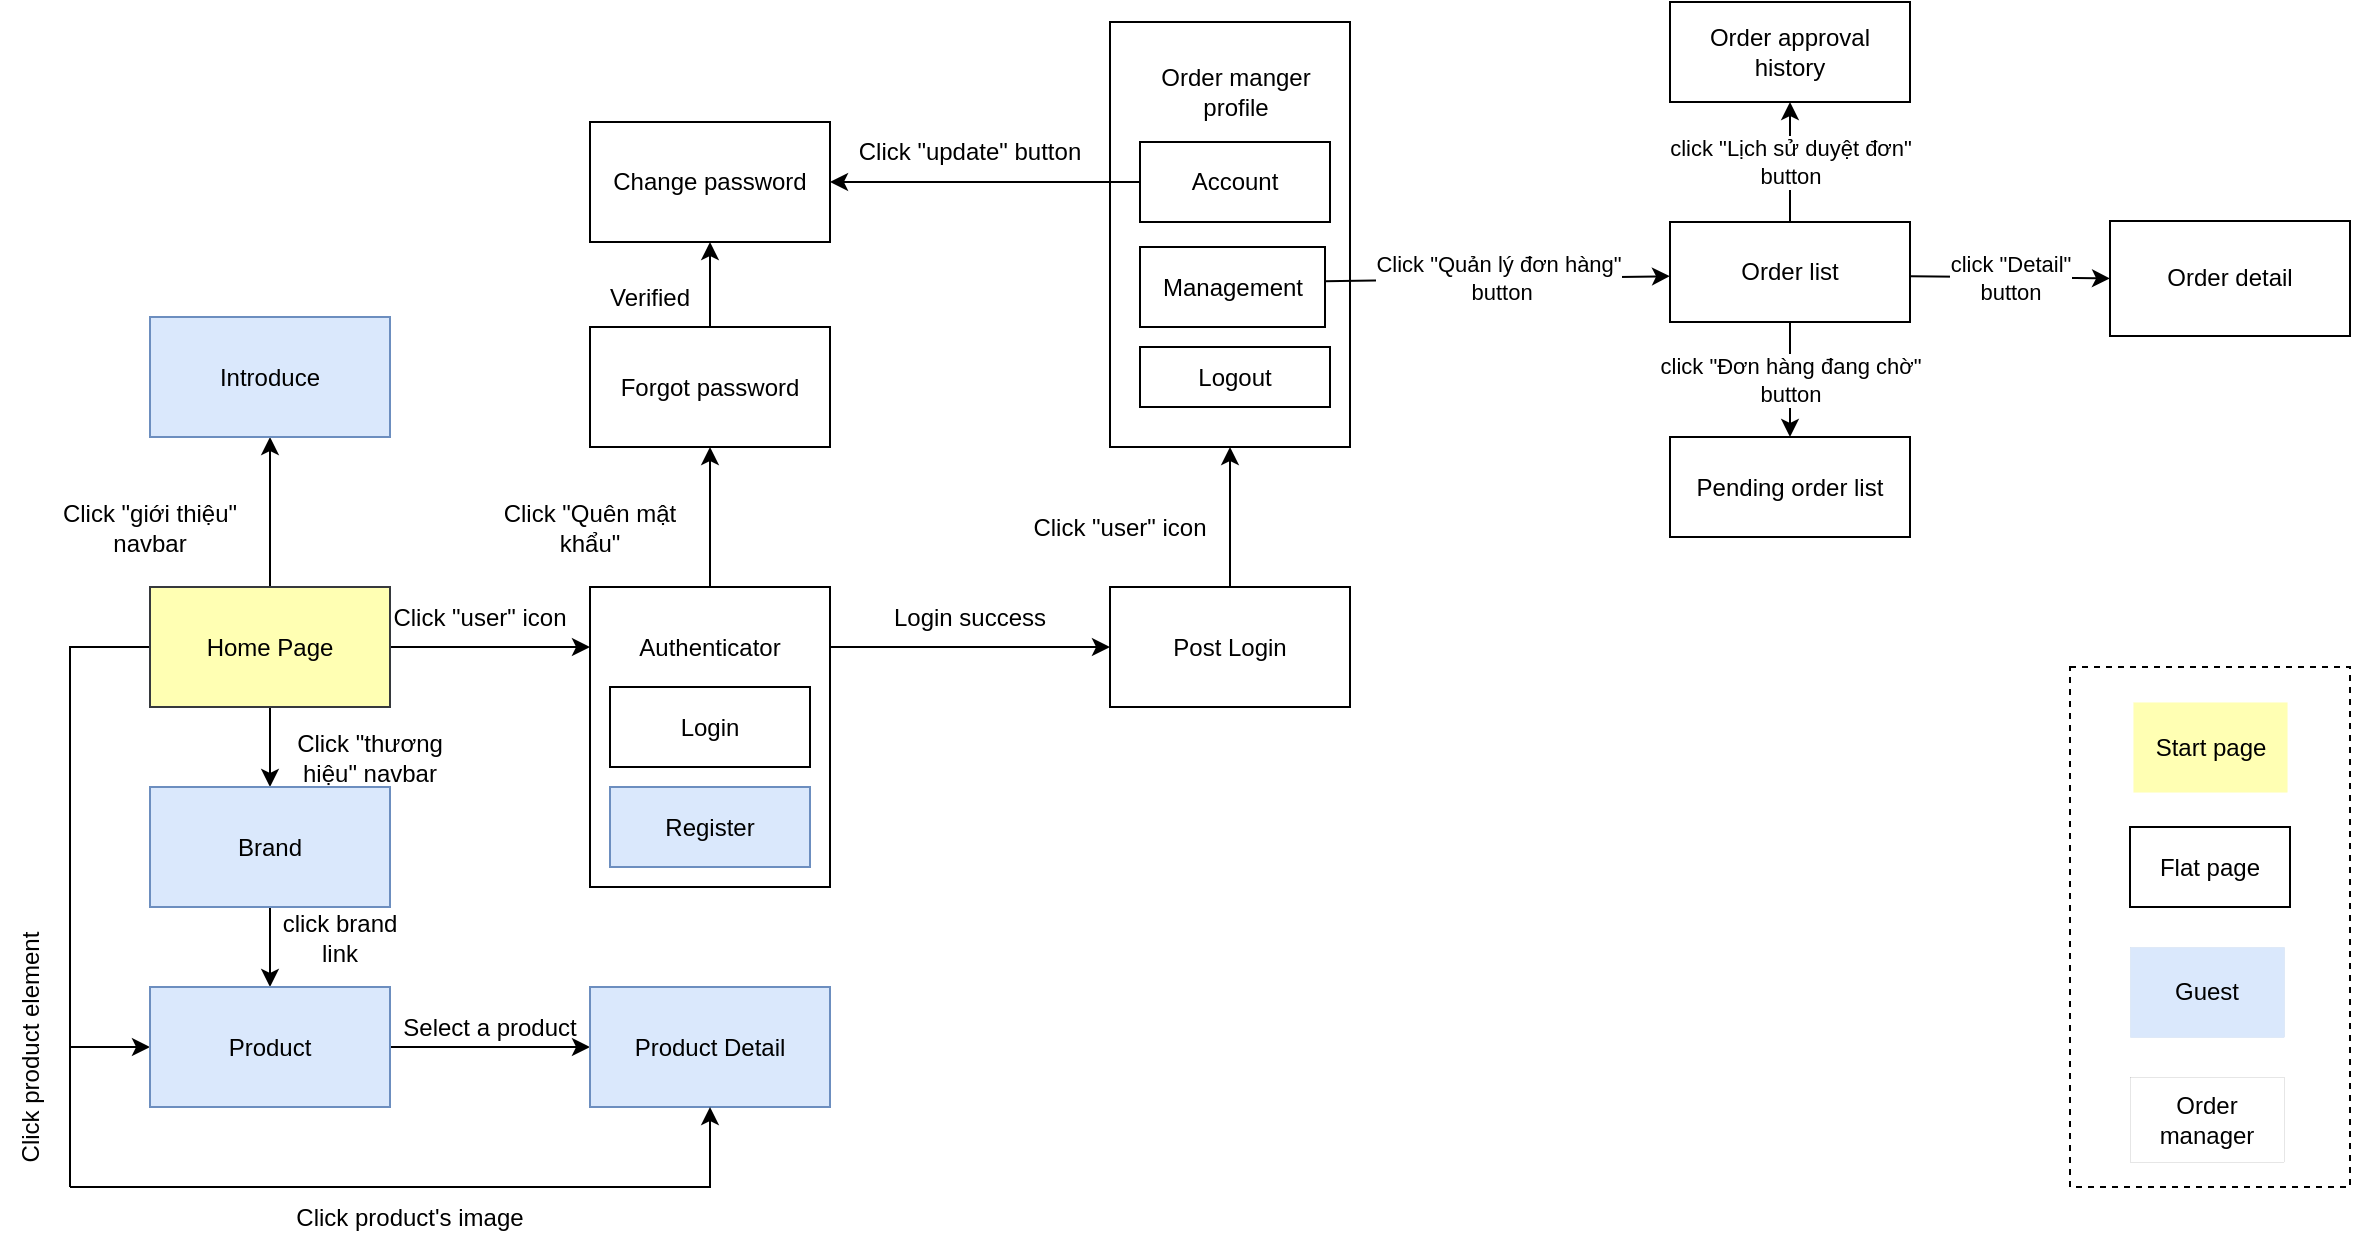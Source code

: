 <mxfile version="21.7.5" type="device">
  <diagram id="_5H-L2p9wcAScAushxqT" name="Trang-1">
    <mxGraphModel dx="744" dy="932" grid="1" gridSize="10" guides="1" tooltips="1" connect="1" arrows="1" fold="1" page="1" pageScale="1" pageWidth="850" pageHeight="1100" math="0" shadow="0">
      <root>
        <mxCell id="0" />
        <mxCell id="1" parent="0" />
        <mxCell id="MCsUvH6jt3mRJvjkBpip-10" style="edgeStyle=orthogonalEdgeStyle;rounded=0;orthogonalLoop=1;jettySize=auto;html=1;entryX=0;entryY=0.5;entryDx=0;entryDy=0;" parent="1" target="MCsUvH6jt3mRJvjkBpip-13" edge="1">
          <mxGeometry relative="1" as="geometry">
            <mxPoint x="1420" y="672.5" as="targetPoint" />
            <Array as="points">
              <mxPoint x="1350" y="672.5" />
              <mxPoint x="1350" y="672.5" />
            </Array>
            <mxPoint x="1340.0" y="672.529" as="sourcePoint" />
          </mxGeometry>
        </mxCell>
        <mxCell id="MCsUvH6jt3mRJvjkBpip-13" value="Post Login" style="rounded=0;whiteSpace=wrap;html=1;" parent="1" vertex="1">
          <mxGeometry x="1480" y="642.5" width="120" height="60" as="geometry" />
        </mxCell>
        <mxCell id="MCsUvH6jt3mRJvjkBpip-18" value="" style="rounded=0;whiteSpace=wrap;html=1;" parent="1" vertex="1">
          <mxGeometry x="1480" y="360" width="120" height="212.5" as="geometry" />
        </mxCell>
        <mxCell id="MCsUvH6jt3mRJvjkBpip-19" value="Order manger profile" style="text;html=1;strokeColor=none;fillColor=none;align=center;verticalAlign=middle;whiteSpace=wrap;rounded=0;" parent="1" vertex="1">
          <mxGeometry x="1497.5" y="380" width="90" height="30" as="geometry" />
        </mxCell>
        <mxCell id="MCsUvH6jt3mRJvjkBpip-22" value="Account" style="rounded=0;whiteSpace=wrap;html=1;" parent="1" vertex="1">
          <mxGeometry x="1495" y="420" width="95" height="40" as="geometry" />
        </mxCell>
        <mxCell id="MCsUvH6jt3mRJvjkBpip-23" value="" style="endArrow=classic;html=1;rounded=0;exitX=0.5;exitY=0;exitDx=0;exitDy=0;entryX=0.5;entryY=1;entryDx=0;entryDy=0;" parent="1" source="MCsUvH6jt3mRJvjkBpip-13" target="MCsUvH6jt3mRJvjkBpip-18" edge="1">
          <mxGeometry width="50" height="50" relative="1" as="geometry">
            <mxPoint x="1460" y="532.5" as="sourcePoint" />
            <mxPoint x="1510" y="482.5" as="targetPoint" />
          </mxGeometry>
        </mxCell>
        <mxCell id="MCsUvH6jt3mRJvjkBpip-24" value="" style="endArrow=classic;html=1;rounded=0;entryX=1;entryY=0.5;entryDx=0;entryDy=0;exitX=0;exitY=0.5;exitDx=0;exitDy=0;" parent="1" source="MCsUvH6jt3mRJvjkBpip-22" edge="1">
          <mxGeometry width="50" height="50" relative="1" as="geometry">
            <mxPoint x="1400" y="422.5" as="sourcePoint" />
            <mxPoint x="1340.0" y="440" as="targetPoint" />
          </mxGeometry>
        </mxCell>
        <mxCell id="MCsUvH6jt3mRJvjkBpip-38" value="Logout" style="rounded=0;whiteSpace=wrap;html=1;" parent="1" vertex="1">
          <mxGeometry x="1495" y="522.5" width="95" height="30" as="geometry" />
        </mxCell>
        <mxCell id="MCsUvH6jt3mRJvjkBpip-46" value="Management" style="rounded=0;whiteSpace=wrap;html=1;" parent="1" vertex="1">
          <mxGeometry x="1495" y="472.5" width="92.5" height="40" as="geometry" />
        </mxCell>
        <mxCell id="MCsUvH6jt3mRJvjkBpip-68" value="Click &quot;update&quot; button" style="text;html=1;strokeColor=none;fillColor=none;align=center;verticalAlign=middle;whiteSpace=wrap;rounded=0;rotation=0;" parent="1" vertex="1">
          <mxGeometry x="1340" y="410" width="140" height="30" as="geometry" />
        </mxCell>
        <mxCell id="MCsUvH6jt3mRJvjkBpip-71" value="Login success" style="text;html=1;strokeColor=none;fillColor=none;align=center;verticalAlign=middle;whiteSpace=wrap;rounded=0;" parent="1" vertex="1">
          <mxGeometry x="1370" y="642.5" width="80" height="30" as="geometry" />
        </mxCell>
        <mxCell id="MCsUvH6jt3mRJvjkBpip-72" value="Click &quot;user&quot; icon" style="text;html=1;strokeColor=none;fillColor=none;align=center;verticalAlign=middle;whiteSpace=wrap;rounded=0;" parent="1" vertex="1">
          <mxGeometry x="1440" y="597.5" width="90" height="30" as="geometry" />
        </mxCell>
        <mxCell id="MCsUvH6jt3mRJvjkBpip-146" value="" style="rounded=0;whiteSpace=wrap;html=1;dashed=1;" parent="1" vertex="1">
          <mxGeometry x="1960" y="682.5" width="140" height="260" as="geometry" />
        </mxCell>
        <mxCell id="MCsUvH6jt3mRJvjkBpip-147" value="Guest" style="rounded=0;whiteSpace=wrap;html=1;dashed=1;strokeWidth=0;fillColor=#dae8fc;strokeColor=#6c8ebf;" parent="1" vertex="1">
          <mxGeometry x="1990" y="822.5" width="77" height="45" as="geometry" />
        </mxCell>
        <mxCell id="MCsUvH6jt3mRJvjkBpip-148" value="Order manager" style="rounded=0;whiteSpace=wrap;html=1;dashed=1;strokeWidth=0;" parent="1" vertex="1">
          <mxGeometry x="1990" y="887.5" width="77" height="42.5" as="geometry" />
        </mxCell>
        <mxCell id="MCsUvH6jt3mRJvjkBpip-149" value="Flat page" style="rounded=0;whiteSpace=wrap;html=1;strokeWidth=1;perimeterSpacing=1;" parent="1" vertex="1">
          <mxGeometry x="1990" y="762.5" width="80" height="40" as="geometry" />
        </mxCell>
        <mxCell id="MCsUvH6jt3mRJvjkBpip-150" value="Start page" style="rounded=0;whiteSpace=wrap;html=1;dashed=1;strokeWidth=0;fillColor=#FFFFB3;strokeColor=#FFFFB3;" parent="1" vertex="1">
          <mxGeometry x="1991.5" y="700" width="77" height="45" as="geometry" />
        </mxCell>
        <mxCell id="RnmL-ifgaD5UbTdM2IDE-5" value="Click &quot;Quản lý đơn hàng&quot;&lt;br&gt;&amp;nbsp;button" style="endArrow=classic;html=1;rounded=0;exitX=0.995;exitY=0.427;exitDx=0;exitDy=0;entryX=0;entryY=0.542;entryDx=0;entryDy=0;entryPerimeter=0;exitPerimeter=0;" parent="1" source="MCsUvH6jt3mRJvjkBpip-46" target="RnmL-ifgaD5UbTdM2IDE-6" edge="1">
          <mxGeometry width="50" height="50" relative="1" as="geometry">
            <mxPoint x="1587.5" y="482.5" as="sourcePoint" />
            <mxPoint x="1710" y="500" as="targetPoint" />
            <Array as="points" />
          </mxGeometry>
        </mxCell>
        <mxCell id="RnmL-ifgaD5UbTdM2IDE-6" value="Order list" style="rounded=0;whiteSpace=wrap;html=1;" parent="1" vertex="1">
          <mxGeometry x="1760" y="460" width="120" height="50" as="geometry" />
        </mxCell>
        <mxCell id="RnmL-ifgaD5UbTdM2IDE-9" value="click &quot;Detail&quot;&lt;br&gt;button" style="endArrow=classic;html=1;rounded=0;exitX=1.003;exitY=0.542;exitDx=0;exitDy=0;exitPerimeter=0;entryX=0;entryY=0.5;entryDx=0;entryDy=0;" parent="1" source="RnmL-ifgaD5UbTdM2IDE-6" edge="1" target="RnmL-ifgaD5UbTdM2IDE-10">
          <mxGeometry width="50" height="50" relative="1" as="geometry">
            <mxPoint x="1880" y="492.5" as="sourcePoint" />
            <mxPoint x="1980" y="490" as="targetPoint" />
            <Array as="points" />
          </mxGeometry>
        </mxCell>
        <mxCell id="RnmL-ifgaD5UbTdM2IDE-10" value="Order detail" style="rounded=0;whiteSpace=wrap;html=1;" parent="1" vertex="1">
          <mxGeometry x="1980" y="459.5" width="120" height="57.5" as="geometry" />
        </mxCell>
        <mxCell id="zelz50rV_5FpPZh9dms_-1" style="edgeStyle=orthogonalEdgeStyle;rounded=0;orthogonalLoop=1;jettySize=auto;html=1;entryX=0.5;entryY=0;entryDx=0;entryDy=0;" edge="1" parent="1" source="zelz50rV_5FpPZh9dms_-5" target="zelz50rV_5FpPZh9dms_-7">
          <mxGeometry relative="1" as="geometry" />
        </mxCell>
        <mxCell id="zelz50rV_5FpPZh9dms_-2" style="edgeStyle=orthogonalEdgeStyle;rounded=0;orthogonalLoop=1;jettySize=auto;html=1;entryX=0;entryY=0.5;entryDx=0;entryDy=0;" edge="1" parent="1" source="zelz50rV_5FpPZh9dms_-5" target="zelz50rV_5FpPZh9dms_-9">
          <mxGeometry relative="1" as="geometry">
            <mxPoint x="990" y="902.5" as="targetPoint" />
            <Array as="points">
              <mxPoint x="960" y="672.5" />
              <mxPoint x="960" y="872.5" />
            </Array>
          </mxGeometry>
        </mxCell>
        <mxCell id="zelz50rV_5FpPZh9dms_-3" style="edgeStyle=orthogonalEdgeStyle;rounded=0;orthogonalLoop=1;jettySize=auto;html=1;" edge="1" parent="1" source="zelz50rV_5FpPZh9dms_-5">
          <mxGeometry relative="1" as="geometry">
            <mxPoint x="1220" y="672.5" as="targetPoint" />
          </mxGeometry>
        </mxCell>
        <mxCell id="zelz50rV_5FpPZh9dms_-4" style="edgeStyle=orthogonalEdgeStyle;rounded=0;orthogonalLoop=1;jettySize=auto;html=1;entryX=0.5;entryY=1;entryDx=0;entryDy=0;" edge="1" parent="1" source="zelz50rV_5FpPZh9dms_-5" target="zelz50rV_5FpPZh9dms_-11">
          <mxGeometry relative="1" as="geometry" />
        </mxCell>
        <mxCell id="zelz50rV_5FpPZh9dms_-5" value="Home Page" style="rounded=0;whiteSpace=wrap;html=1;fillColor=#FFFFB3;strokeColor=#36393d;" vertex="1" parent="1">
          <mxGeometry x="1000" y="642.5" width="120" height="60" as="geometry" />
        </mxCell>
        <mxCell id="zelz50rV_5FpPZh9dms_-6" value="" style="edgeStyle=orthogonalEdgeStyle;rounded=0;orthogonalLoop=1;jettySize=auto;html=1;" edge="1" parent="1" source="zelz50rV_5FpPZh9dms_-7" target="zelz50rV_5FpPZh9dms_-9">
          <mxGeometry relative="1" as="geometry" />
        </mxCell>
        <mxCell id="zelz50rV_5FpPZh9dms_-7" value="Brand" style="rounded=0;whiteSpace=wrap;html=1;fillColor=#dae8fc;strokeColor=#6c8ebf;" vertex="1" parent="1">
          <mxGeometry x="1000" y="742.5" width="120" height="60" as="geometry" />
        </mxCell>
        <mxCell id="zelz50rV_5FpPZh9dms_-8" style="edgeStyle=orthogonalEdgeStyle;rounded=0;orthogonalLoop=1;jettySize=auto;html=1;entryX=0;entryY=0.5;entryDx=0;entryDy=0;" edge="1" parent="1" source="zelz50rV_5FpPZh9dms_-9" target="zelz50rV_5FpPZh9dms_-12">
          <mxGeometry relative="1" as="geometry">
            <mxPoint x="1210" y="902.5" as="targetPoint" />
          </mxGeometry>
        </mxCell>
        <mxCell id="zelz50rV_5FpPZh9dms_-9" value="Product" style="rounded=0;whiteSpace=wrap;html=1;fillColor=#dae8fc;strokeColor=#6c8ebf;" vertex="1" parent="1">
          <mxGeometry x="1000" y="842.5" width="120" height="60" as="geometry" />
        </mxCell>
        <mxCell id="zelz50rV_5FpPZh9dms_-10" value="" style="rounded=0;whiteSpace=wrap;html=1;" vertex="1" parent="1">
          <mxGeometry x="1220" y="642.5" width="120" height="150" as="geometry" />
        </mxCell>
        <mxCell id="zelz50rV_5FpPZh9dms_-11" value="Introduce" style="rounded=0;whiteSpace=wrap;html=1;fillColor=#dae8fc;strokeColor=#6c8ebf;" vertex="1" parent="1">
          <mxGeometry x="1000" y="507.5" width="120" height="60" as="geometry" />
        </mxCell>
        <mxCell id="zelz50rV_5FpPZh9dms_-12" value="Product Detail" style="rounded=0;whiteSpace=wrap;html=1;fillColor=#dae8fc;strokeColor=#6c8ebf;" vertex="1" parent="1">
          <mxGeometry x="1220" y="842.5" width="120" height="60" as="geometry" />
        </mxCell>
        <mxCell id="zelz50rV_5FpPZh9dms_-13" value="" style="endArrow=none;html=1;rounded=0;" edge="1" parent="1">
          <mxGeometry width="50" height="50" relative="1" as="geometry">
            <mxPoint x="960" y="942.5" as="sourcePoint" />
            <mxPoint x="960" y="872.5" as="targetPoint" />
          </mxGeometry>
        </mxCell>
        <mxCell id="zelz50rV_5FpPZh9dms_-14" value="" style="endArrow=classic;html=1;rounded=0;entryX=0.5;entryY=1;entryDx=0;entryDy=0;" edge="1" parent="1" target="zelz50rV_5FpPZh9dms_-12">
          <mxGeometry width="50" height="50" relative="1" as="geometry">
            <mxPoint x="960" y="942.5" as="sourcePoint" />
            <mxPoint x="1400" y="972.5" as="targetPoint" />
            <Array as="points">
              <mxPoint x="1280" y="942.5" />
            </Array>
          </mxGeometry>
        </mxCell>
        <mxCell id="zelz50rV_5FpPZh9dms_-15" value="Forgot password" style="rounded=0;whiteSpace=wrap;html=1;" vertex="1" parent="1">
          <mxGeometry x="1220" y="512.5" width="120" height="60" as="geometry" />
        </mxCell>
        <mxCell id="zelz50rV_5FpPZh9dms_-16" value="Change password" style="rounded=0;whiteSpace=wrap;html=1;" vertex="1" parent="1">
          <mxGeometry x="1220" y="410" width="120" height="60" as="geometry" />
        </mxCell>
        <mxCell id="zelz50rV_5FpPZh9dms_-17" value="" style="endArrow=classic;html=1;rounded=0;exitX=0.5;exitY=0;exitDx=0;exitDy=0;entryX=0.5;entryY=1;entryDx=0;entryDy=0;" edge="1" parent="1" source="zelz50rV_5FpPZh9dms_-10" target="zelz50rV_5FpPZh9dms_-15">
          <mxGeometry width="50" height="50" relative="1" as="geometry">
            <mxPoint x="1240" y="592.5" as="sourcePoint" />
            <mxPoint x="1290" y="542.5" as="targetPoint" />
          </mxGeometry>
        </mxCell>
        <mxCell id="zelz50rV_5FpPZh9dms_-18" value="" style="endArrow=classic;html=1;rounded=0;exitX=0.5;exitY=0;exitDx=0;exitDy=0;entryX=0.5;entryY=1;entryDx=0;entryDy=0;" edge="1" parent="1" source="zelz50rV_5FpPZh9dms_-15" target="zelz50rV_5FpPZh9dms_-16">
          <mxGeometry width="50" height="50" relative="1" as="geometry">
            <mxPoint x="1350" y="532.5" as="sourcePoint" />
            <mxPoint x="1400" y="482.5" as="targetPoint" />
          </mxGeometry>
        </mxCell>
        <mxCell id="zelz50rV_5FpPZh9dms_-19" value="Login" style="rounded=0;whiteSpace=wrap;html=1;" vertex="1" parent="1">
          <mxGeometry x="1230" y="692.5" width="100" height="40" as="geometry" />
        </mxCell>
        <mxCell id="zelz50rV_5FpPZh9dms_-20" value="Register" style="rounded=0;whiteSpace=wrap;html=1;fillColor=#dae8fc;strokeColor=#6c8ebf;" vertex="1" parent="1">
          <mxGeometry x="1230" y="742.5" width="100" height="40" as="geometry" />
        </mxCell>
        <mxCell id="zelz50rV_5FpPZh9dms_-21" value="Authenticator" style="text;html=1;strokeColor=none;fillColor=none;align=center;verticalAlign=middle;whiteSpace=wrap;rounded=0;" vertex="1" parent="1">
          <mxGeometry x="1250" y="657.5" width="60" height="30" as="geometry" />
        </mxCell>
        <mxCell id="zelz50rV_5FpPZh9dms_-22" value="Click &quot;giới thiệu&quot; navbar" style="text;html=1;strokeColor=none;fillColor=none;align=center;verticalAlign=middle;whiteSpace=wrap;rounded=0;" vertex="1" parent="1">
          <mxGeometry x="940" y="597.5" width="120" height="30" as="geometry" />
        </mxCell>
        <mxCell id="zelz50rV_5FpPZh9dms_-23" value="Click &quot;thương hiệu&quot; navbar" style="text;html=1;strokeColor=none;fillColor=none;align=center;verticalAlign=middle;whiteSpace=wrap;rounded=0;" vertex="1" parent="1">
          <mxGeometry x="1060" y="712.5" width="100" height="30" as="geometry" />
        </mxCell>
        <mxCell id="zelz50rV_5FpPZh9dms_-24" value="click brand link" style="text;html=1;strokeColor=none;fillColor=none;align=center;verticalAlign=middle;whiteSpace=wrap;rounded=0;" vertex="1" parent="1">
          <mxGeometry x="1060" y="802.5" width="70" height="30" as="geometry" />
        </mxCell>
        <mxCell id="zelz50rV_5FpPZh9dms_-25" value="Click product element" style="text;html=1;strokeColor=none;fillColor=none;align=center;verticalAlign=middle;whiteSpace=wrap;rounded=0;rotation=-90;" vertex="1" parent="1">
          <mxGeometry x="880" y="857.5" width="120" height="30" as="geometry" />
        </mxCell>
        <mxCell id="zelz50rV_5FpPZh9dms_-26" value="Click product&#39;s image" style="text;html=1;strokeColor=none;fillColor=none;align=center;verticalAlign=middle;whiteSpace=wrap;rounded=0;" vertex="1" parent="1">
          <mxGeometry x="1070" y="942.5" width="120" height="30" as="geometry" />
        </mxCell>
        <mxCell id="zelz50rV_5FpPZh9dms_-27" value="Select a product" style="text;html=1;strokeColor=none;fillColor=none;align=center;verticalAlign=middle;whiteSpace=wrap;rounded=0;" vertex="1" parent="1">
          <mxGeometry x="1120" y="847.5" width="100" height="30" as="geometry" />
        </mxCell>
        <mxCell id="zelz50rV_5FpPZh9dms_-28" value="Click &quot;user&quot; icon" style="text;html=1;strokeColor=none;fillColor=none;align=center;verticalAlign=middle;whiteSpace=wrap;rounded=0;" vertex="1" parent="1">
          <mxGeometry x="1120" y="642.5" width="90" height="30" as="geometry" />
        </mxCell>
        <mxCell id="zelz50rV_5FpPZh9dms_-29" value="Click &quot;Quên mật khẩu&quot;" style="text;html=1;strokeColor=none;fillColor=none;align=center;verticalAlign=middle;whiteSpace=wrap;rounded=0;" vertex="1" parent="1">
          <mxGeometry x="1160" y="597.5" width="120" height="30" as="geometry" />
        </mxCell>
        <mxCell id="zelz50rV_5FpPZh9dms_-30" value="Verified" style="text;html=1;strokeColor=none;fillColor=none;align=center;verticalAlign=middle;whiteSpace=wrap;rounded=0;" vertex="1" parent="1">
          <mxGeometry x="1220" y="482.5" width="60" height="30" as="geometry" />
        </mxCell>
        <mxCell id="zelz50rV_5FpPZh9dms_-32" value="Pending order list" style="rounded=0;whiteSpace=wrap;html=1;" vertex="1" parent="1">
          <mxGeometry x="1760" y="567.5" width="120" height="50" as="geometry" />
        </mxCell>
        <mxCell id="zelz50rV_5FpPZh9dms_-33" value="Order approval history" style="rounded=0;whiteSpace=wrap;html=1;" vertex="1" parent="1">
          <mxGeometry x="1760" y="350" width="120" height="50" as="geometry" />
        </mxCell>
        <mxCell id="zelz50rV_5FpPZh9dms_-34" value="click &quot;Lịch sử duyệt đơn&quot;&lt;br&gt;button" style="endArrow=classic;html=1;rounded=0;exitX=0.5;exitY=0;exitDx=0;exitDy=0;entryX=0.5;entryY=1;entryDx=0;entryDy=0;" edge="1" parent="1" source="RnmL-ifgaD5UbTdM2IDE-6" target="zelz50rV_5FpPZh9dms_-33">
          <mxGeometry x="0.004" width="50" height="50" relative="1" as="geometry">
            <mxPoint x="1670" y="482.5" as="sourcePoint" />
            <mxPoint x="1770" y="483.5" as="targetPoint" />
            <Array as="points" />
            <mxPoint as="offset" />
          </mxGeometry>
        </mxCell>
        <mxCell id="zelz50rV_5FpPZh9dms_-35" value="click &quot;Đơn hàng đang chờ&quot;&lt;br&gt;button" style="endArrow=classic;html=1;rounded=0;exitX=0.5;exitY=1;exitDx=0;exitDy=0;entryX=0.5;entryY=0;entryDx=0;entryDy=0;" edge="1" parent="1" source="RnmL-ifgaD5UbTdM2IDE-6" target="zelz50rV_5FpPZh9dms_-32">
          <mxGeometry width="50" height="50" relative="1" as="geometry">
            <mxPoint x="1871" y="532.5" as="sourcePoint" />
            <mxPoint x="1870" y="482.5" as="targetPoint" />
            <Array as="points" />
            <mxPoint as="offset" />
          </mxGeometry>
        </mxCell>
      </root>
    </mxGraphModel>
  </diagram>
</mxfile>

